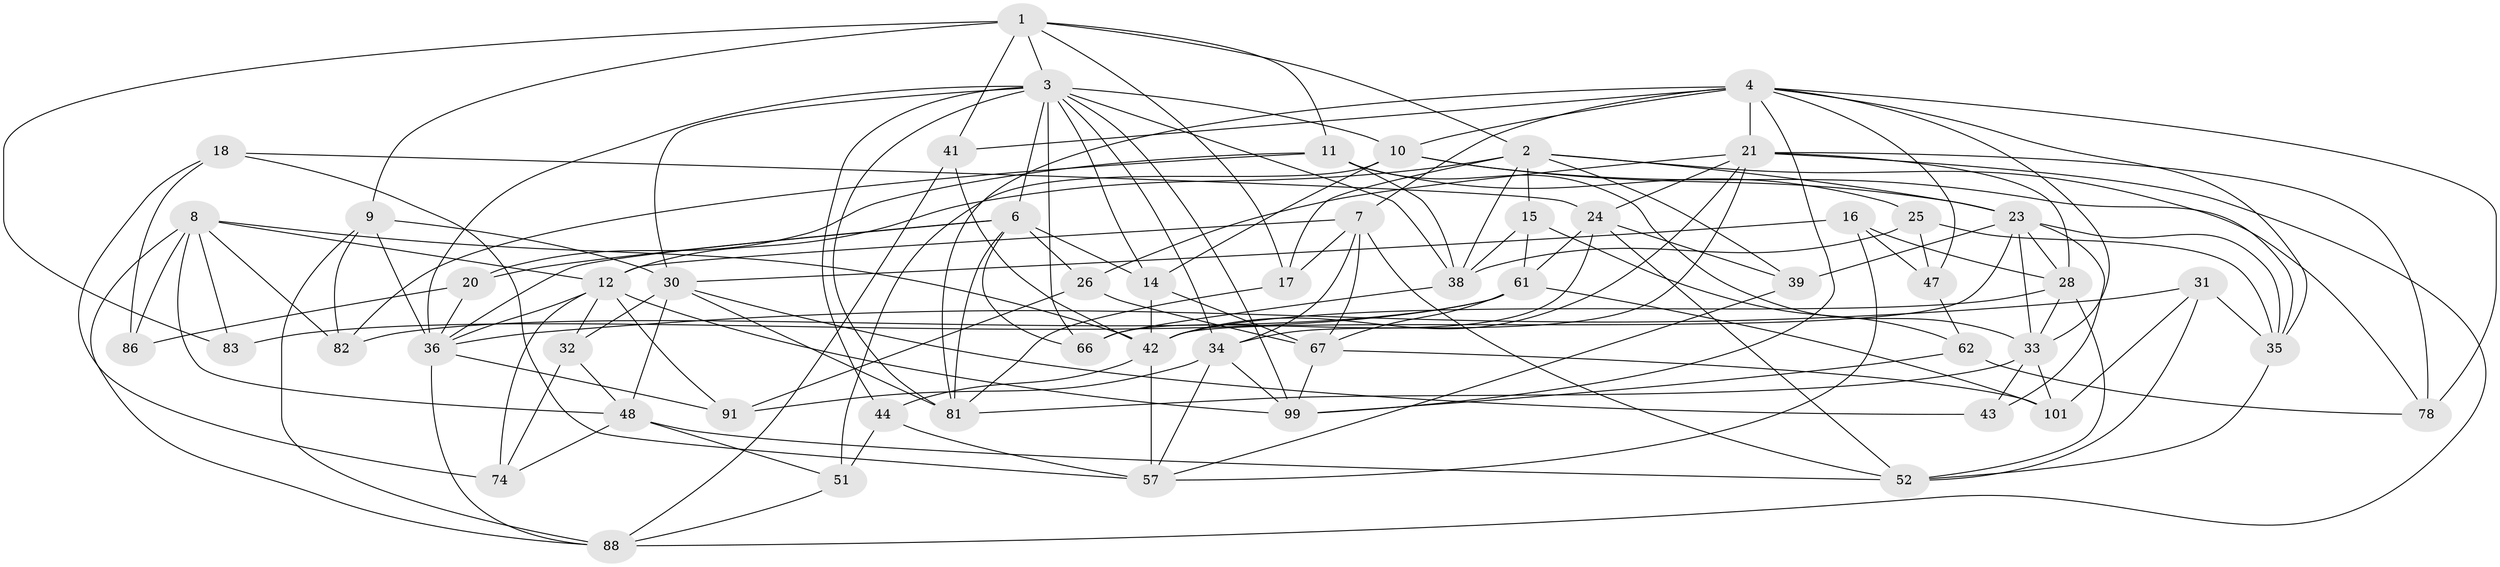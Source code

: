 // original degree distribution, {4: 1.0}
// Generated by graph-tools (version 1.1) at 2025/16/03/09/25 04:16:25]
// undirected, 55 vertices, 152 edges
graph export_dot {
graph [start="1"]
  node [color=gray90,style=filled];
  1 [super="+19+76"];
  2 [super="+72+68"];
  3 [super="+5+71+93"];
  4 [super="+13+85"];
  6 [super="+84+37"];
  7 [super="+40+50"];
  8 [super="+75"];
  9 [super="+58"];
  10 [super="+108"];
  11 [super="+46"];
  12 [super="+22"];
  14 [super="+27"];
  15;
  16;
  17;
  18;
  20;
  21 [super="+70+80"];
  23 [super="+29"];
  24 [super="+90"];
  25;
  26;
  28 [super="+96"];
  30 [super="+49+63"];
  31;
  32;
  33 [super="+53"];
  34 [super="+95"];
  35 [super="+79"];
  36 [super="+56"];
  38 [super="+89"];
  39;
  41;
  42 [super="+106+73+60"];
  43;
  44;
  47;
  48 [super="+87"];
  51;
  52 [super="+94"];
  57 [super="+69+102+65"];
  61 [super="+77"];
  62;
  66;
  67 [super="+100"];
  74;
  78;
  81 [super="+110"];
  82;
  83;
  86;
  88 [super="+105"];
  91;
  99 [super="+103"];
  101;
  1 -- 83 [weight=2];
  1 -- 17;
  1 -- 41;
  1 -- 3;
  1 -- 11;
  1 -- 9;
  1 -- 2;
  2 -- 78;
  2 -- 39;
  2 -- 17;
  2 -- 15;
  2 -- 38;
  2 -- 12;
  2 -- 23;
  3 -- 44;
  3 -- 38;
  3 -- 99;
  3 -- 81;
  3 -- 30;
  3 -- 66;
  3 -- 34;
  3 -- 6;
  3 -- 10;
  3 -- 14;
  3 -- 36;
  4 -- 41;
  4 -- 99;
  4 -- 7;
  4 -- 33;
  4 -- 10;
  4 -- 78;
  4 -- 47;
  4 -- 81;
  4 -- 21 [weight=3];
  4 -- 35;
  6 -- 81;
  6 -- 66;
  6 -- 20;
  6 -- 14 [weight=2];
  6 -- 26;
  6 -- 36;
  7 -- 34;
  7 -- 17;
  7 -- 52;
  7 -- 12 [weight=3];
  7 -- 67;
  8 -- 86 [weight=2];
  8 -- 88;
  8 -- 82;
  8 -- 48;
  8 -- 83;
  8 -- 42;
  8 -- 12;
  9 -- 82;
  9 -- 30 [weight=2];
  9 -- 88;
  9 -- 36;
  10 -- 35;
  10 -- 51;
  10 -- 14;
  10 -- 23;
  11 -- 38;
  11 -- 25;
  11 -- 33;
  11 -- 82;
  11 -- 20;
  12 -- 74;
  12 -- 91;
  12 -- 32;
  12 -- 99;
  12 -- 36;
  14 -- 67;
  14 -- 42;
  15 -- 62;
  15 -- 38;
  15 -- 61;
  16 -- 47;
  16 -- 28;
  16 -- 30;
  16 -- 57;
  17 -- 81;
  18 -- 24;
  18 -- 86;
  18 -- 74;
  18 -- 57;
  20 -- 86;
  20 -- 36;
  21 -- 88;
  21 -- 34;
  21 -- 78;
  21 -- 24;
  21 -- 26;
  21 -- 42;
  21 -- 28;
  23 -- 28;
  23 -- 39;
  23 -- 43;
  23 -- 33;
  23 -- 42;
  23 -- 35;
  24 -- 66;
  24 -- 39;
  24 -- 61;
  24 -- 52;
  25 -- 47;
  25 -- 38;
  25 -- 35;
  26 -- 91;
  26 -- 67;
  28 -- 33;
  28 -- 42;
  28 -- 52;
  30 -- 43;
  30 -- 48;
  30 -- 81;
  30 -- 32;
  31 -- 101;
  31 -- 35;
  31 -- 52;
  31 -- 36;
  32 -- 74;
  32 -- 48;
  33 -- 101;
  33 -- 81;
  33 -- 43 [weight=2];
  34 -- 91;
  34 -- 99;
  34 -- 57;
  35 -- 52;
  36 -- 88;
  36 -- 91;
  38 -- 66;
  39 -- 57;
  41 -- 88;
  41 -- 42;
  42 -- 44;
  42 -- 57 [weight=3];
  44 -- 57;
  44 -- 51;
  47 -- 62;
  48 -- 52;
  48 -- 51;
  48 -- 74;
  51 -- 88;
  61 -- 82;
  61 -- 101;
  61 -- 83;
  61 -- 67;
  62 -- 99;
  62 -- 78;
  67 -- 99;
  67 -- 101;
}
